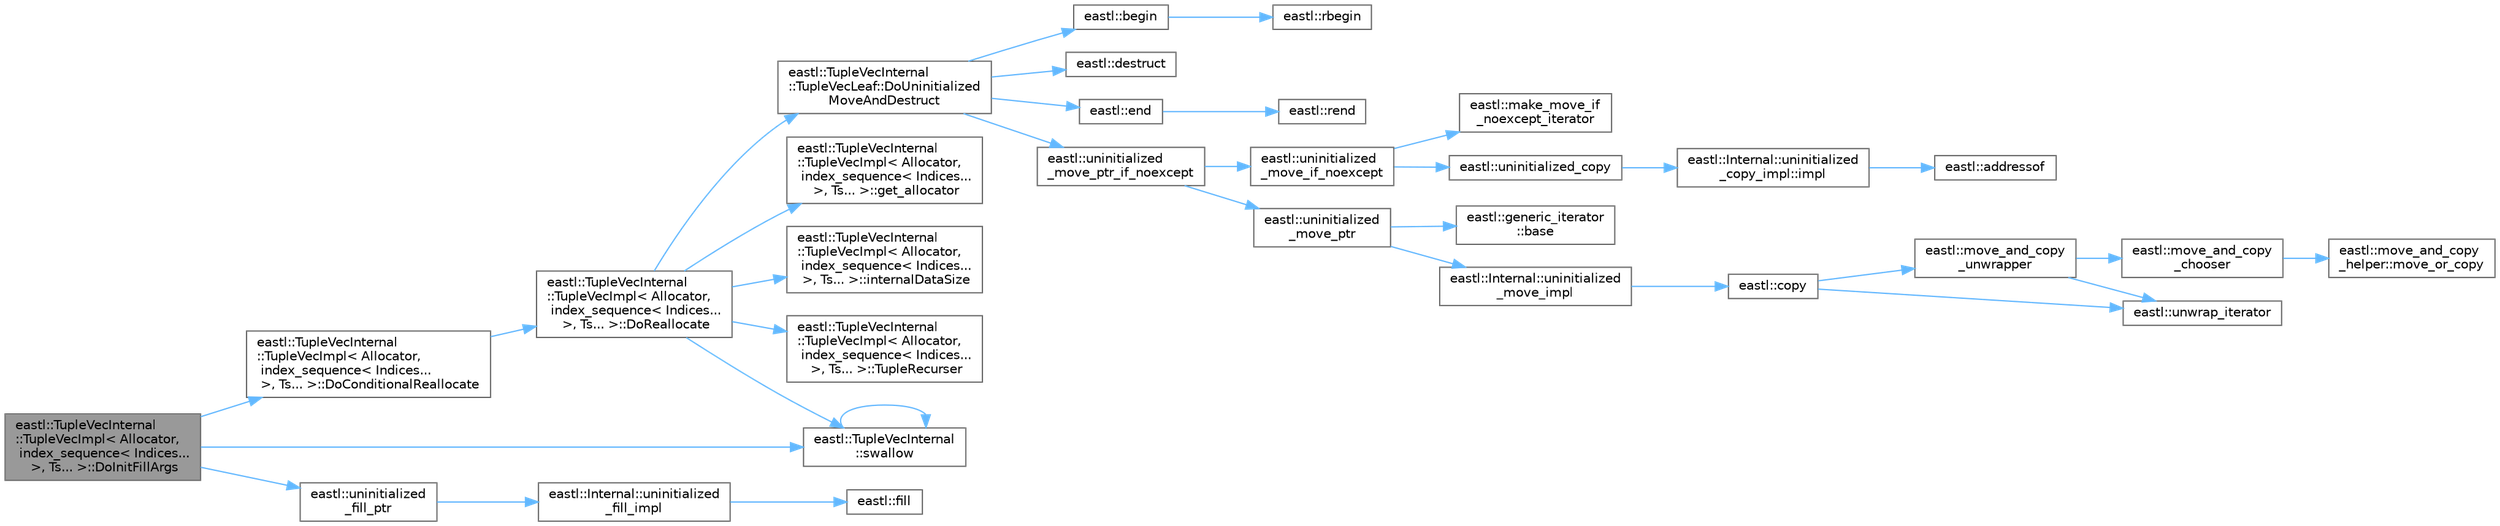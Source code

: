 digraph "eastl::TupleVecInternal::TupleVecImpl&lt; Allocator, index_sequence&lt; Indices... &gt;, Ts... &gt;::DoInitFillArgs"
{
 // LATEX_PDF_SIZE
  bgcolor="transparent";
  edge [fontname=Helvetica,fontsize=10,labelfontname=Helvetica,labelfontsize=10];
  node [fontname=Helvetica,fontsize=10,shape=box,height=0.2,width=0.4];
  rankdir="LR";
  Node1 [id="Node000001",label="eastl::TupleVecInternal\l::TupleVecImpl\< Allocator,\l index_sequence\< Indices...\l \>, Ts... \>::DoInitFillArgs",height=0.2,width=0.4,color="gray40", fillcolor="grey60", style="filled", fontcolor="black",tooltip=" "];
  Node1 -> Node2 [id="edge33_Node000001_Node000002",color="steelblue1",style="solid",tooltip=" "];
  Node2 [id="Node000002",label="eastl::TupleVecInternal\l::TupleVecImpl\< Allocator,\l index_sequence\< Indices...\l \>, Ts... \>::DoConditionalReallocate",height=0.2,width=0.4,color="grey40", fillcolor="white", style="filled",URL="$classeastl_1_1_tuple_vec_internal_1_1_tuple_vec_impl_3_01_allocator_00_01index__sequence_3_01_ina605da17158f3e74a30589a93af0e176.html#abd67a90a69747d1daad5edf15d0f725b",tooltip=" "];
  Node2 -> Node3 [id="edge34_Node000002_Node000003",color="steelblue1",style="solid",tooltip=" "];
  Node3 [id="Node000003",label="eastl::TupleVecInternal\l::TupleVecImpl\< Allocator,\l index_sequence\< Indices...\l \>, Ts... \>::DoReallocate",height=0.2,width=0.4,color="grey40", fillcolor="white", style="filled",URL="$classeastl_1_1_tuple_vec_internal_1_1_tuple_vec_impl_3_01_allocator_00_01index__sequence_3_01_ina605da17158f3e74a30589a93af0e176.html#a2564f6a056222b7b3252b6db04cba319",tooltip=" "];
  Node3 -> Node4 [id="edge35_Node000003_Node000004",color="steelblue1",style="solid",tooltip=" "];
  Node4 [id="Node000004",label="eastl::TupleVecInternal\l::TupleVecLeaf::DoUninitialized\lMoveAndDestruct",height=0.2,width=0.4,color="grey40", fillcolor="white", style="filled",URL="$structeastl_1_1_tuple_vec_internal_1_1_tuple_vec_leaf.html#a98bf5f0436a416e806933480a59f4f72",tooltip=" "];
  Node4 -> Node5 [id="edge36_Node000004_Node000005",color="steelblue1",style="solid",tooltip=" "];
  Node5 [id="Node000005",label="eastl::begin",height=0.2,width=0.4,color="grey40", fillcolor="white", style="filled",URL="$namespaceeastl.html#a5416077556bbc43ecf1cdbab7b44c386",tooltip=" "];
  Node5 -> Node6 [id="edge37_Node000005_Node000006",color="steelblue1",style="solid",tooltip=" "];
  Node6 [id="Node000006",label="eastl::rbegin",height=0.2,width=0.4,color="grey40", fillcolor="white", style="filled",URL="$namespaceeastl.html#a9ba06f406320b604f73c79812da2e3c4",tooltip=" "];
  Node4 -> Node7 [id="edge38_Node000004_Node000007",color="steelblue1",style="solid",tooltip=" "];
  Node7 [id="Node000007",label="eastl::destruct",height=0.2,width=0.4,color="grey40", fillcolor="white", style="filled",URL="$namespaceeastl.html#abad37b6015ebddc85d5e9f116823805e",tooltip=" "];
  Node4 -> Node8 [id="edge39_Node000004_Node000008",color="steelblue1",style="solid",tooltip=" "];
  Node8 [id="Node000008",label="eastl::end",height=0.2,width=0.4,color="grey40", fillcolor="white", style="filled",URL="$namespaceeastl.html#a015a7329c4b84d454b87496532739b69",tooltip=" "];
  Node8 -> Node9 [id="edge40_Node000008_Node000009",color="steelblue1",style="solid",tooltip=" "];
  Node9 [id="Node000009",label="eastl::rend",height=0.2,width=0.4,color="grey40", fillcolor="white", style="filled",URL="$namespaceeastl.html#ac08b3f3f0eb349df6dc6475d5c8df724",tooltip=" "];
  Node4 -> Node10 [id="edge41_Node000004_Node000010",color="steelblue1",style="solid",tooltip=" "];
  Node10 [id="Node000010",label="eastl::uninitialized\l_move_ptr_if_noexcept",height=0.2,width=0.4,color="grey40", fillcolor="white", style="filled",URL="$namespaceeastl.html#a690f7111bdfc21367b332682116d5147",tooltip=" "];
  Node10 -> Node11 [id="edge42_Node000010_Node000011",color="steelblue1",style="solid",tooltip=" "];
  Node11 [id="Node000011",label="eastl::uninitialized\l_move_if_noexcept",height=0.2,width=0.4,color="grey40", fillcolor="white", style="filled",URL="$namespaceeastl.html#a0d53e3f0d385ed2affb6e55b91ca27c1",tooltip=" "];
  Node11 -> Node12 [id="edge43_Node000011_Node000012",color="steelblue1",style="solid",tooltip=" "];
  Node12 [id="Node000012",label="eastl::make_move_if\l_noexcept_iterator",height=0.2,width=0.4,color="grey40", fillcolor="white", style="filled",URL="$namespaceeastl.html#a222ebe5e304f7c8ec34c244b3e1b5b37",tooltip=" "];
  Node11 -> Node13 [id="edge44_Node000011_Node000013",color="steelblue1",style="solid",tooltip=" "];
  Node13 [id="Node000013",label="eastl::uninitialized_copy",height=0.2,width=0.4,color="grey40", fillcolor="white", style="filled",URL="$namespaceeastl.html#a8fbae45eba1ae51d58a8f1e701287e7e",tooltip=" "];
  Node13 -> Node14 [id="edge45_Node000013_Node000014",color="steelblue1",style="solid",tooltip=" "];
  Node14 [id="Node000014",label="eastl::Internal::uninitialized\l_copy_impl::impl",height=0.2,width=0.4,color="grey40", fillcolor="white", style="filled",URL="$structeastl_1_1_internal_1_1uninitialized__copy__impl.html#a19d3afee35d55d882ff56d1ecbb5b6de",tooltip=" "];
  Node14 -> Node15 [id="edge46_Node000014_Node000015",color="steelblue1",style="solid",tooltip=" "];
  Node15 [id="Node000015",label="eastl::addressof",height=0.2,width=0.4,color="grey40", fillcolor="white", style="filled",URL="$namespaceeastl.html#a647701874f427998c0c9aa5cba5a8d24",tooltip=" "];
  Node10 -> Node16 [id="edge47_Node000010_Node000016",color="steelblue1",style="solid",tooltip=" "];
  Node16 [id="Node000016",label="eastl::uninitialized\l_move_ptr",height=0.2,width=0.4,color="grey40", fillcolor="white", style="filled",URL="$namespaceeastl.html#a76265465aaa3250193df2989fa8510c3",tooltip=" "];
  Node16 -> Node17 [id="edge48_Node000016_Node000017",color="steelblue1",style="solid",tooltip=" "];
  Node17 [id="Node000017",label="eastl::generic_iterator\l::base",height=0.2,width=0.4,color="grey40", fillcolor="white", style="filled",URL="$classeastl_1_1generic__iterator.html#ac1625ac7a8793136159abac2415d8153",tooltip=" "];
  Node16 -> Node18 [id="edge49_Node000016_Node000018",color="steelblue1",style="solid",tooltip=" "];
  Node18 [id="Node000018",label="eastl::Internal::uninitialized\l_move_impl",height=0.2,width=0.4,color="grey40", fillcolor="white", style="filled",URL="$namespaceeastl_1_1_internal.html#a6944a12c50c03d2a90c0b7289a35e272",tooltip=" "];
  Node18 -> Node19 [id="edge50_Node000018_Node000019",color="steelblue1",style="solid",tooltip=" "];
  Node19 [id="Node000019",label="eastl::copy",height=0.2,width=0.4,color="grey40", fillcolor="white", style="filled",URL="$namespaceeastl.html#a3df94cc41821710012e6719792d30db3",tooltip=" "];
  Node19 -> Node20 [id="edge51_Node000019_Node000020",color="steelblue1",style="solid",tooltip=" "];
  Node20 [id="Node000020",label="eastl::move_and_copy\l_unwrapper",height=0.2,width=0.4,color="grey40", fillcolor="white", style="filled",URL="$namespaceeastl.html#a661e609e51ae177a723acb076d9fcb52",tooltip=" "];
  Node20 -> Node21 [id="edge52_Node000020_Node000021",color="steelblue1",style="solid",tooltip=" "];
  Node21 [id="Node000021",label="eastl::move_and_copy\l_chooser",height=0.2,width=0.4,color="grey40", fillcolor="white", style="filled",URL="$namespaceeastl.html#a69a59b58a0b86c06c81fd89a94cff90d",tooltip=" "];
  Node21 -> Node22 [id="edge53_Node000021_Node000022",color="steelblue1",style="solid",tooltip=" "];
  Node22 [id="Node000022",label="eastl::move_and_copy\l_helper::move_or_copy",height=0.2,width=0.4,color="grey40", fillcolor="white", style="filled",URL="$structeastl_1_1move__and__copy__helper.html#aa9de7d135fbe5ddb02a94513283cf77b",tooltip=" "];
  Node20 -> Node23 [id="edge54_Node000020_Node000023",color="steelblue1",style="solid",tooltip=" "];
  Node23 [id="Node000023",label="eastl::unwrap_iterator",height=0.2,width=0.4,color="grey40", fillcolor="white", style="filled",URL="$namespaceeastl.html#a82f343209a121c16468a124327e2d303",tooltip=" "];
  Node19 -> Node23 [id="edge55_Node000019_Node000023",color="steelblue1",style="solid",tooltip=" "];
  Node3 -> Node24 [id="edge56_Node000003_Node000024",color="steelblue1",style="solid",tooltip=" "];
  Node24 [id="Node000024",label="eastl::TupleVecInternal\l::TupleVecImpl\< Allocator,\l index_sequence\< Indices...\l \>, Ts... \>::get_allocator",height=0.2,width=0.4,color="grey40", fillcolor="white", style="filled",URL="$classeastl_1_1_tuple_vec_internal_1_1_tuple_vec_impl_3_01_allocator_00_01index__sequence_3_01_ina605da17158f3e74a30589a93af0e176.html#acfe25376c6c66d6592e73f83fbab5920",tooltip=" "];
  Node3 -> Node25 [id="edge57_Node000003_Node000025",color="steelblue1",style="solid",tooltip=" "];
  Node25 [id="Node000025",label="eastl::TupleVecInternal\l::TupleVecImpl\< Allocator,\l index_sequence\< Indices...\l \>, Ts... \>::internalDataSize",height=0.2,width=0.4,color="grey40", fillcolor="white", style="filled",URL="$classeastl_1_1_tuple_vec_internal_1_1_tuple_vec_impl_3_01_allocator_00_01index__sequence_3_01_ina605da17158f3e74a30589a93af0e176.html#a0a6ac0475639f22d4da7f5c82b35a901",tooltip=" "];
  Node3 -> Node26 [id="edge58_Node000003_Node000026",color="steelblue1",style="solid",tooltip=" "];
  Node26 [id="Node000026",label="eastl::TupleVecInternal\l::swallow",height=0.2,width=0.4,color="grey40", fillcolor="white", style="filled",URL="$namespaceeastl_1_1_tuple_vec_internal.html#a409490ea519a2dcb90622c501135b40a",tooltip=" "];
  Node26 -> Node26 [id="edge59_Node000026_Node000026",color="steelblue1",style="solid",tooltip=" "];
  Node3 -> Node27 [id="edge60_Node000003_Node000027",color="steelblue1",style="solid",tooltip=" "];
  Node27 [id="Node000027",label="eastl::TupleVecInternal\l::TupleVecImpl\< Allocator,\l index_sequence\< Indices...\l \>, Ts... \>::TupleRecurser",height=0.2,width=0.4,color="grey40", fillcolor="white", style="filled",URL="$classeastl_1_1_tuple_vec_internal_1_1_tuple_vec_impl_3_01_allocator_00_01index__sequence_3_01_ina605da17158f3e74a30589a93af0e176.html#a447a21d79fdaf8d7653d2045f9531f4d",tooltip=" "];
  Node1 -> Node26 [id="edge61_Node000001_Node000026",color="steelblue1",style="solid",tooltip=" "];
  Node1 -> Node28 [id="edge62_Node000001_Node000028",color="steelblue1",style="solid",tooltip=" "];
  Node28 [id="Node000028",label="eastl::uninitialized\l_fill_ptr",height=0.2,width=0.4,color="grey40", fillcolor="white", style="filled",URL="$namespaceeastl.html#af6de8f8712e5ded59919168cb341527a",tooltip=" "];
  Node28 -> Node29 [id="edge63_Node000028_Node000029",color="steelblue1",style="solid",tooltip=" "];
  Node29 [id="Node000029",label="eastl::Internal::uninitialized\l_fill_impl",height=0.2,width=0.4,color="grey40", fillcolor="white", style="filled",URL="$namespaceeastl_1_1_internal.html#a2f97d1f7e036af16663e76198abb1c51",tooltip=" "];
  Node29 -> Node30 [id="edge64_Node000029_Node000030",color="steelblue1",style="solid",tooltip=" "];
  Node30 [id="Node000030",label="eastl::fill",height=0.2,width=0.4,color="grey40", fillcolor="white", style="filled",URL="$namespaceeastl.html#a46734ee4d1a924a12ed3d4ca8021925a",tooltip=" "];
}
